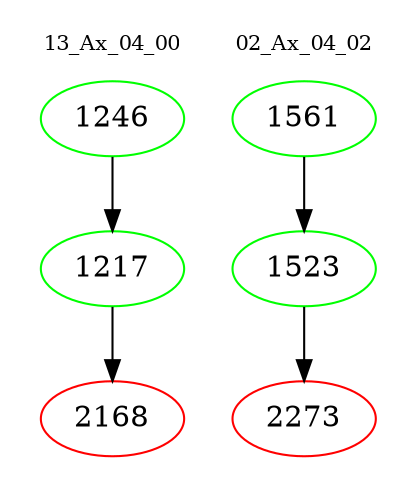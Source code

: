 digraph{
subgraph cluster_0 {
color = white
label = "13_Ax_04_00";
fontsize=10;
T0_1246 [label="1246", color="green"]
T0_1246 -> T0_1217 [color="black"]
T0_1217 [label="1217", color="green"]
T0_1217 -> T0_2168 [color="black"]
T0_2168 [label="2168", color="red"]
}
subgraph cluster_1 {
color = white
label = "02_Ax_04_02";
fontsize=10;
T1_1561 [label="1561", color="green"]
T1_1561 -> T1_1523 [color="black"]
T1_1523 [label="1523", color="green"]
T1_1523 -> T1_2273 [color="black"]
T1_2273 [label="2273", color="red"]
}
}
